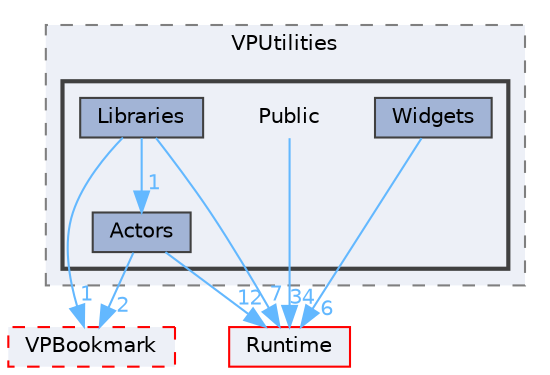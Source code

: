 digraph "Public"
{
 // INTERACTIVE_SVG=YES
 // LATEX_PDF_SIZE
  bgcolor="transparent";
  edge [fontname=Helvetica,fontsize=10,labelfontname=Helvetica,labelfontsize=10];
  node [fontname=Helvetica,fontsize=10,shape=box,height=0.2,width=0.4];
  compound=true
  subgraph clusterdir_f0262aeb1233f2c3a7ea2f982d38c928 {
    graph [ bgcolor="#edf0f7", pencolor="grey50", label="VPUtilities", fontname=Helvetica,fontsize=10 style="filled,dashed", URL="dir_f0262aeb1233f2c3a7ea2f982d38c928.html",tooltip=""]
  subgraph clusterdir_a2bccb87f5b9083eef6403a7afbe9aea {
    graph [ bgcolor="#edf0f7", pencolor="grey25", label="", fontname=Helvetica,fontsize=10 style="filled,bold", URL="dir_a2bccb87f5b9083eef6403a7afbe9aea.html",tooltip=""]
    dir_a2bccb87f5b9083eef6403a7afbe9aea [shape=plaintext, label="Public"];
  dir_50cad0f541aee3593d4d4a3841d5e45c [label="Actors", fillcolor="#a2b4d6", color="grey25", style="filled", URL="dir_50cad0f541aee3593d4d4a3841d5e45c.html",tooltip=""];
  dir_71ab4d43171cdaa9a9f57396a6a5fb6c [label="Libraries", fillcolor="#a2b4d6", color="grey25", style="filled", URL="dir_71ab4d43171cdaa9a9f57396a6a5fb6c.html",tooltip=""];
  dir_83d3568307b9512533fdc9d2bd8f04b8 [label="Widgets", fillcolor="#a2b4d6", color="grey25", style="filled", URL="dir_83d3568307b9512533fdc9d2bd8f04b8.html",tooltip=""];
  }
  }
  dir_445de3fd50adb406ea2a1bdf31af6f4c [label="VPBookmark", fillcolor="#edf0f7", color="red", style="filled,dashed", URL="dir_445de3fd50adb406ea2a1bdf31af6f4c.html",tooltip=""];
  dir_7536b172fbd480bfd146a1b1acd6856b [label="Runtime", fillcolor="#edf0f7", color="red", style="filled", URL="dir_7536b172fbd480bfd146a1b1acd6856b.html",tooltip=""];
  dir_a2bccb87f5b9083eef6403a7afbe9aea->dir_7536b172fbd480bfd146a1b1acd6856b [headlabel="34", labeldistance=1.5 headhref="dir_000829_000984.html" href="dir_000829_000984.html" color="steelblue1" fontcolor="steelblue1"];
  dir_50cad0f541aee3593d4d4a3841d5e45c->dir_445de3fd50adb406ea2a1bdf31af6f4c [headlabel="2", labeldistance=1.5 headhref="dir_000016_001267.html" href="dir_000016_001267.html" color="steelblue1" fontcolor="steelblue1"];
  dir_50cad0f541aee3593d4d4a3841d5e45c->dir_7536b172fbd480bfd146a1b1acd6856b [headlabel="12", labeldistance=1.5 headhref="dir_000016_000984.html" href="dir_000016_000984.html" color="steelblue1" fontcolor="steelblue1"];
  dir_71ab4d43171cdaa9a9f57396a6a5fb6c->dir_445de3fd50adb406ea2a1bdf31af6f4c [headlabel="1", labeldistance=1.5 headhref="dir_000565_001267.html" href="dir_000565_001267.html" color="steelblue1" fontcolor="steelblue1"];
  dir_71ab4d43171cdaa9a9f57396a6a5fb6c->dir_50cad0f541aee3593d4d4a3841d5e45c [headlabel="1", labeldistance=1.5 headhref="dir_000565_000016.html" href="dir_000565_000016.html" color="steelblue1" fontcolor="steelblue1"];
  dir_71ab4d43171cdaa9a9f57396a6a5fb6c->dir_7536b172fbd480bfd146a1b1acd6856b [headlabel="7", labeldistance=1.5 headhref="dir_000565_000984.html" href="dir_000565_000984.html" color="steelblue1" fontcolor="steelblue1"];
  dir_83d3568307b9512533fdc9d2bd8f04b8->dir_7536b172fbd480bfd146a1b1acd6856b [headlabel="6", labeldistance=1.5 headhref="dir_001279_000984.html" href="dir_001279_000984.html" color="steelblue1" fontcolor="steelblue1"];
}
